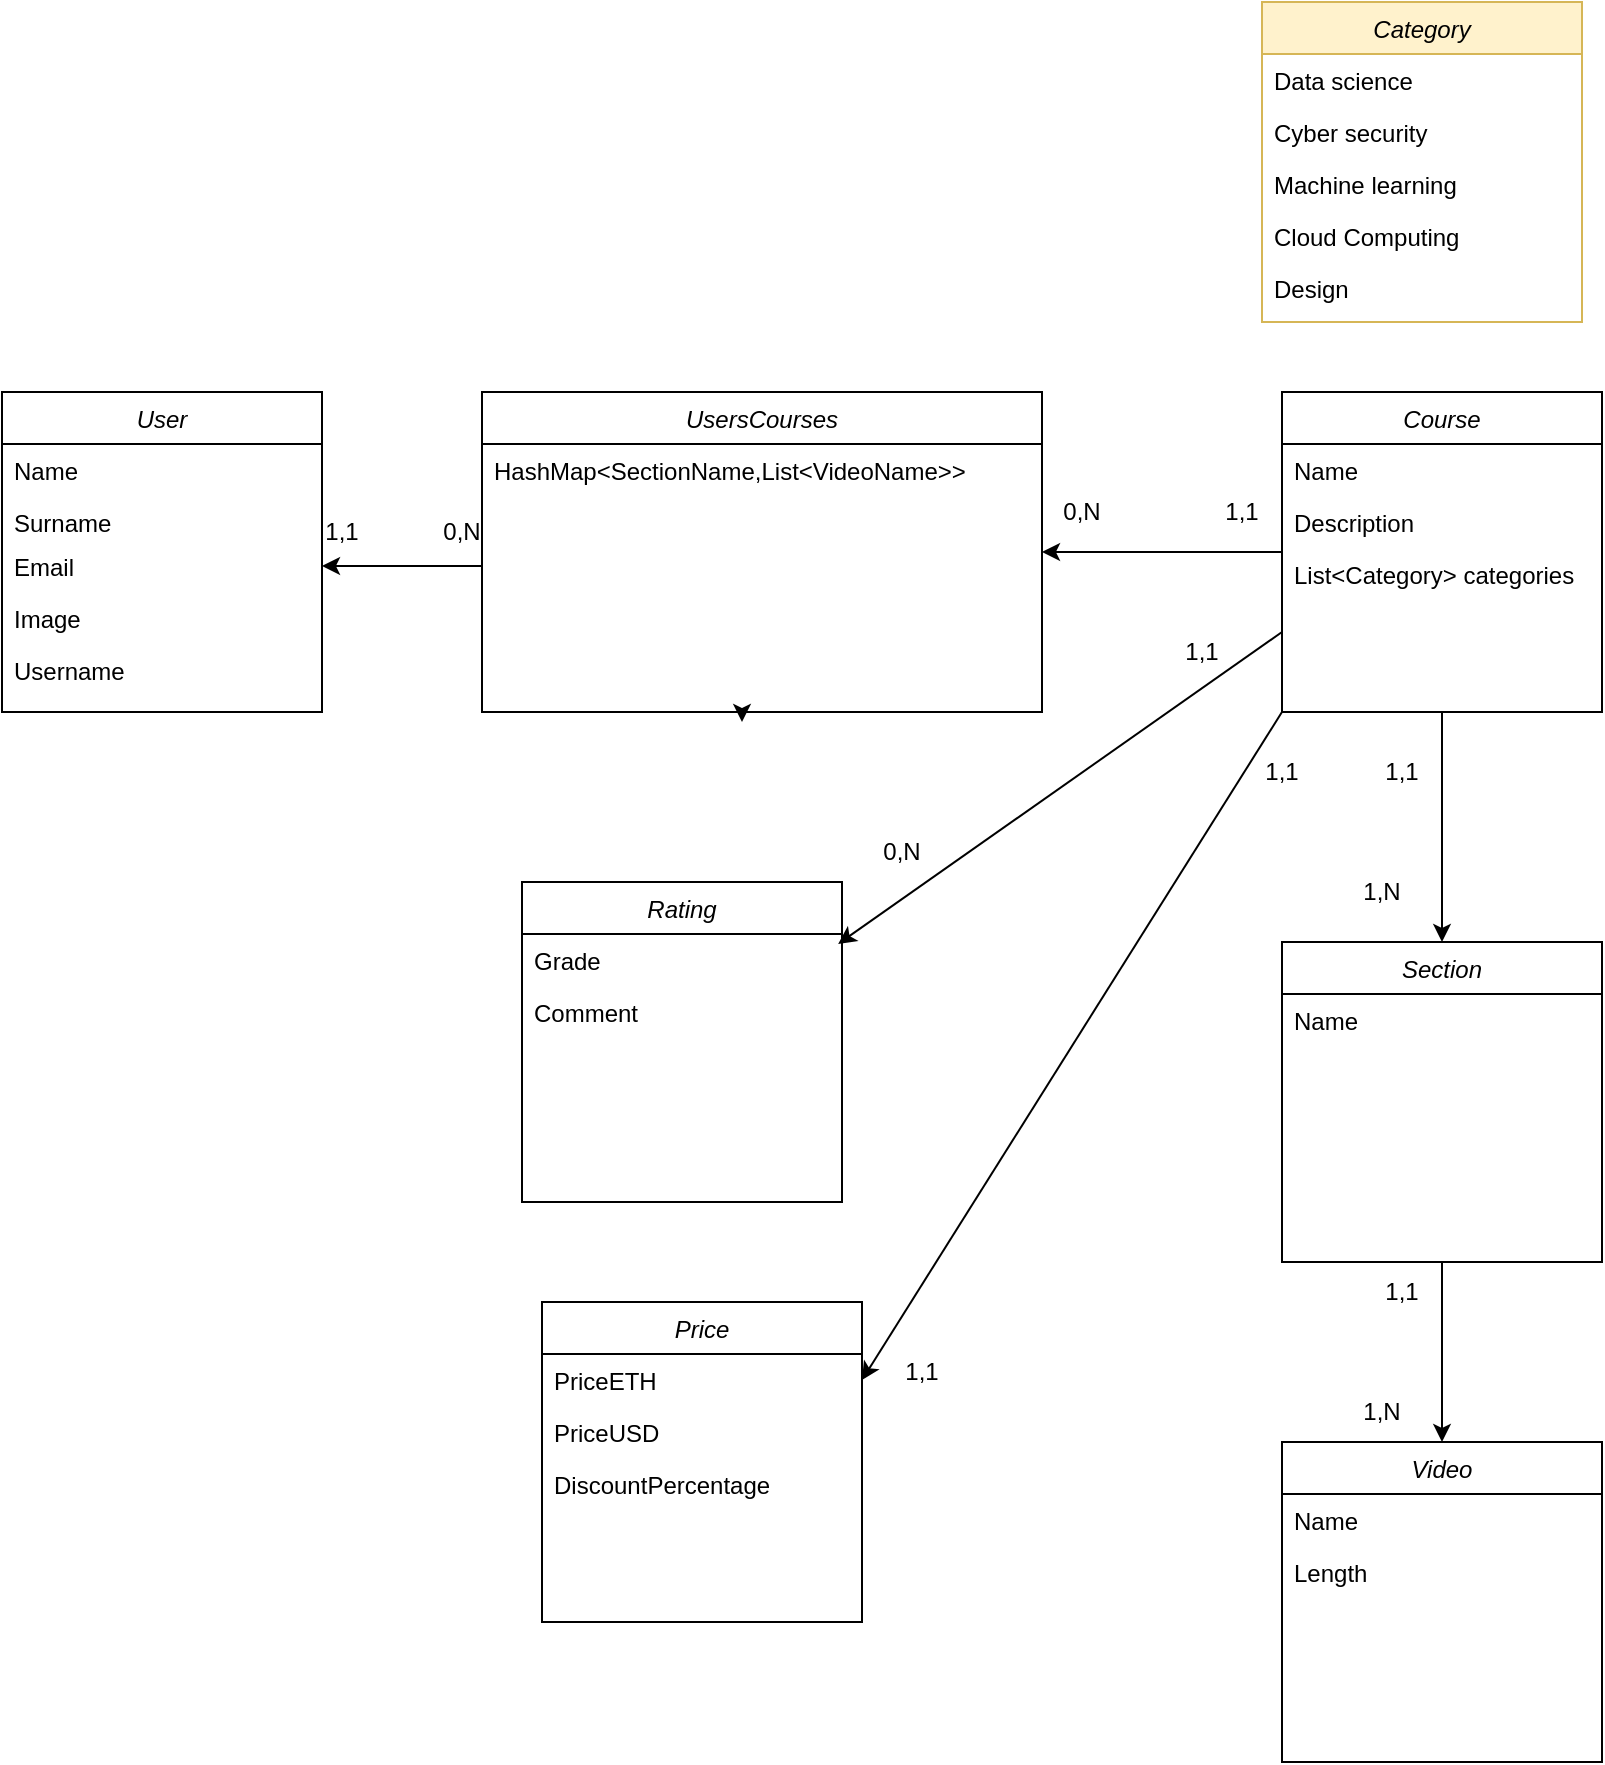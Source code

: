 <mxfile version="21.3.2" type="device">
  <diagram id="C5RBs43oDa-KdzZeNtuy" name="Page-1">
    <mxGraphModel dx="1434" dy="1957" grid="1" gridSize="10" guides="1" tooltips="1" connect="1" arrows="1" fold="1" page="1" pageScale="1" pageWidth="827" pageHeight="1169" math="0" shadow="0">
      <root>
        <mxCell id="WIyWlLk6GJQsqaUBKTNV-0" />
        <mxCell id="WIyWlLk6GJQsqaUBKTNV-1" parent="WIyWlLk6GJQsqaUBKTNV-0" />
        <mxCell id="zkfFHV4jXpPFQw0GAbJ--0" value="User" style="swimlane;fontStyle=2;align=center;verticalAlign=top;childLayout=stackLayout;horizontal=1;startSize=26;horizontalStack=0;resizeParent=1;resizeLast=0;collapsible=1;marginBottom=0;rounded=0;shadow=0;strokeWidth=1;" parent="WIyWlLk6GJQsqaUBKTNV-1" vertex="1">
          <mxGeometry x="10" y="105" width="160" height="160" as="geometry">
            <mxRectangle x="230" y="140" width="160" height="26" as="alternateBounds" />
          </mxGeometry>
        </mxCell>
        <mxCell id="zkfFHV4jXpPFQw0GAbJ--1" value="Name" style="text;align=left;verticalAlign=top;spacingLeft=4;spacingRight=4;overflow=hidden;rotatable=0;points=[[0,0.5],[1,0.5]];portConstraint=eastwest;" parent="zkfFHV4jXpPFQw0GAbJ--0" vertex="1">
          <mxGeometry y="26" width="160" height="26" as="geometry" />
        </mxCell>
        <mxCell id="zkfFHV4jXpPFQw0GAbJ--3" value="Surname" style="text;align=left;verticalAlign=top;spacingLeft=4;spacingRight=4;overflow=hidden;rotatable=0;points=[[0,0.5],[1,0.5]];portConstraint=eastwest;rounded=0;shadow=0;html=0;" parent="zkfFHV4jXpPFQw0GAbJ--0" vertex="1">
          <mxGeometry y="52" width="160" height="22" as="geometry" />
        </mxCell>
        <mxCell id="0zZy0SM3jUjWFG_n1yY9-0" value="Email" style="text;align=left;verticalAlign=top;spacingLeft=4;spacingRight=4;overflow=hidden;rotatable=0;points=[[0,0.5],[1,0.5]];portConstraint=eastwest;" vertex="1" parent="zkfFHV4jXpPFQw0GAbJ--0">
          <mxGeometry y="74" width="160" height="26" as="geometry" />
        </mxCell>
        <mxCell id="0zZy0SM3jUjWFG_n1yY9-1" value="Image" style="text;align=left;verticalAlign=top;spacingLeft=4;spacingRight=4;overflow=hidden;rotatable=0;points=[[0,0.5],[1,0.5]];portConstraint=eastwest;" vertex="1" parent="zkfFHV4jXpPFQw0GAbJ--0">
          <mxGeometry y="100" width="160" height="26" as="geometry" />
        </mxCell>
        <mxCell id="0zZy0SM3jUjWFG_n1yY9-3" value="Username" style="text;align=left;verticalAlign=top;spacingLeft=4;spacingRight=4;overflow=hidden;rotatable=0;points=[[0,0.5],[1,0.5]];portConstraint=eastwest;" vertex="1" parent="zkfFHV4jXpPFQw0GAbJ--0">
          <mxGeometry y="126" width="160" height="26" as="geometry" />
        </mxCell>
        <mxCell id="0zZy0SM3jUjWFG_n1yY9-11" value="Course" style="swimlane;fontStyle=2;align=center;verticalAlign=top;childLayout=stackLayout;horizontal=1;startSize=26;horizontalStack=0;resizeParent=1;resizeLast=0;collapsible=1;marginBottom=0;rounded=0;shadow=0;strokeWidth=1;" vertex="1" parent="WIyWlLk6GJQsqaUBKTNV-1">
          <mxGeometry x="650" y="105" width="160" height="160" as="geometry">
            <mxRectangle x="230" y="140" width="160" height="26" as="alternateBounds" />
          </mxGeometry>
        </mxCell>
        <mxCell id="0zZy0SM3jUjWFG_n1yY9-12" value="Name" style="text;align=left;verticalAlign=top;spacingLeft=4;spacingRight=4;overflow=hidden;rotatable=0;points=[[0,0.5],[1,0.5]];portConstraint=eastwest;" vertex="1" parent="0zZy0SM3jUjWFG_n1yY9-11">
          <mxGeometry y="26" width="160" height="26" as="geometry" />
        </mxCell>
        <mxCell id="0zZy0SM3jUjWFG_n1yY9-56" value="Description" style="text;align=left;verticalAlign=top;spacingLeft=4;spacingRight=4;overflow=hidden;rotatable=0;points=[[0,0.5],[1,0.5]];portConstraint=eastwest;" vertex="1" parent="0zZy0SM3jUjWFG_n1yY9-11">
          <mxGeometry y="52" width="160" height="26" as="geometry" />
        </mxCell>
        <mxCell id="0zZy0SM3jUjWFG_n1yY9-66" value="List&lt;Category&gt; categories" style="text;align=left;verticalAlign=top;spacingLeft=4;spacingRight=4;overflow=hidden;rotatable=0;points=[[0,0.5],[1,0.5]];portConstraint=eastwest;" vertex="1" parent="0zZy0SM3jUjWFG_n1yY9-11">
          <mxGeometry y="78" width="160" height="26" as="geometry" />
        </mxCell>
        <mxCell id="0zZy0SM3jUjWFG_n1yY9-17" value="Video" style="swimlane;fontStyle=2;align=center;verticalAlign=top;childLayout=stackLayout;horizontal=1;startSize=26;horizontalStack=0;resizeParent=1;resizeLast=0;collapsible=1;marginBottom=0;rounded=0;shadow=0;strokeWidth=1;" vertex="1" parent="WIyWlLk6GJQsqaUBKTNV-1">
          <mxGeometry x="650" y="630" width="160" height="160" as="geometry">
            <mxRectangle x="230" y="140" width="160" height="26" as="alternateBounds" />
          </mxGeometry>
        </mxCell>
        <mxCell id="0zZy0SM3jUjWFG_n1yY9-18" value="Name" style="text;align=left;verticalAlign=top;spacingLeft=4;spacingRight=4;overflow=hidden;rotatable=0;points=[[0,0.5],[1,0.5]];portConstraint=eastwest;" vertex="1" parent="0zZy0SM3jUjWFG_n1yY9-17">
          <mxGeometry y="26" width="160" height="26" as="geometry" />
        </mxCell>
        <mxCell id="0zZy0SM3jUjWFG_n1yY9-19" value="Length" style="text;align=left;verticalAlign=top;spacingLeft=4;spacingRight=4;overflow=hidden;rotatable=0;points=[[0,0.5],[1,0.5]];portConstraint=eastwest;" vertex="1" parent="0zZy0SM3jUjWFG_n1yY9-17">
          <mxGeometry y="52" width="160" height="26" as="geometry" />
        </mxCell>
        <mxCell id="0zZy0SM3jUjWFG_n1yY9-21" value="Section" style="swimlane;fontStyle=2;align=center;verticalAlign=top;childLayout=stackLayout;horizontal=1;startSize=26;horizontalStack=0;resizeParent=1;resizeLast=0;collapsible=1;marginBottom=0;rounded=0;shadow=0;strokeWidth=1;" vertex="1" parent="WIyWlLk6GJQsqaUBKTNV-1">
          <mxGeometry x="650" y="380" width="160" height="160" as="geometry">
            <mxRectangle x="230" y="140" width="160" height="26" as="alternateBounds" />
          </mxGeometry>
        </mxCell>
        <mxCell id="0zZy0SM3jUjWFG_n1yY9-22" value="Name" style="text;align=left;verticalAlign=top;spacingLeft=4;spacingRight=4;overflow=hidden;rotatable=0;points=[[0,0.5],[1,0.5]];portConstraint=eastwest;" vertex="1" parent="0zZy0SM3jUjWFG_n1yY9-21">
          <mxGeometry y="26" width="160" height="26" as="geometry" />
        </mxCell>
        <mxCell id="0zZy0SM3jUjWFG_n1yY9-23" value="" style="endArrow=classic;html=1;rounded=0;entryX=0.5;entryY=0;entryDx=0;entryDy=0;exitX=0.5;exitY=1;exitDx=0;exitDy=0;" edge="1" parent="WIyWlLk6GJQsqaUBKTNV-1" source="0zZy0SM3jUjWFG_n1yY9-11" target="0zZy0SM3jUjWFG_n1yY9-21">
          <mxGeometry width="50" height="50" relative="1" as="geometry">
            <mxPoint x="400" y="430" as="sourcePoint" />
            <mxPoint x="450" y="380" as="targetPoint" />
          </mxGeometry>
        </mxCell>
        <mxCell id="0zZy0SM3jUjWFG_n1yY9-24" value="1,N" style="text;html=1;strokeColor=none;fillColor=none;align=center;verticalAlign=middle;whiteSpace=wrap;rounded=0;" vertex="1" parent="WIyWlLk6GJQsqaUBKTNV-1">
          <mxGeometry x="670" y="340" width="60" height="30" as="geometry" />
        </mxCell>
        <mxCell id="0zZy0SM3jUjWFG_n1yY9-25" value="1,1" style="text;html=1;strokeColor=none;fillColor=none;align=center;verticalAlign=middle;whiteSpace=wrap;rounded=0;" vertex="1" parent="WIyWlLk6GJQsqaUBKTNV-1">
          <mxGeometry x="680" y="280" width="60" height="30" as="geometry" />
        </mxCell>
        <mxCell id="0zZy0SM3jUjWFG_n1yY9-26" value="" style="endArrow=classic;html=1;rounded=0;entryX=0.5;entryY=0;entryDx=0;entryDy=0;exitX=0.5;exitY=1;exitDx=0;exitDy=0;" edge="1" parent="WIyWlLk6GJQsqaUBKTNV-1" source="0zZy0SM3jUjWFG_n1yY9-21" target="0zZy0SM3jUjWFG_n1yY9-17">
          <mxGeometry width="50" height="50" relative="1" as="geometry">
            <mxPoint x="400" y="430" as="sourcePoint" />
            <mxPoint x="450" y="380" as="targetPoint" />
          </mxGeometry>
        </mxCell>
        <mxCell id="0zZy0SM3jUjWFG_n1yY9-27" value="1,N" style="text;html=1;strokeColor=none;fillColor=none;align=center;verticalAlign=middle;whiteSpace=wrap;rounded=0;" vertex="1" parent="WIyWlLk6GJQsqaUBKTNV-1">
          <mxGeometry x="670" y="600" width="60" height="30" as="geometry" />
        </mxCell>
        <mxCell id="0zZy0SM3jUjWFG_n1yY9-28" value="1,1" style="text;html=1;strokeColor=none;fillColor=none;align=center;verticalAlign=middle;whiteSpace=wrap;rounded=0;" vertex="1" parent="WIyWlLk6GJQsqaUBKTNV-1">
          <mxGeometry x="680" y="540" width="60" height="30" as="geometry" />
        </mxCell>
        <mxCell id="0zZy0SM3jUjWFG_n1yY9-33" value="Rating" style="swimlane;fontStyle=2;align=center;verticalAlign=top;childLayout=stackLayout;horizontal=1;startSize=26;horizontalStack=0;resizeParent=1;resizeLast=0;collapsible=1;marginBottom=0;rounded=0;shadow=0;strokeWidth=1;" vertex="1" parent="WIyWlLk6GJQsqaUBKTNV-1">
          <mxGeometry x="270" y="350" width="160" height="160" as="geometry">
            <mxRectangle x="230" y="140" width="160" height="26" as="alternateBounds" />
          </mxGeometry>
        </mxCell>
        <mxCell id="0zZy0SM3jUjWFG_n1yY9-34" value="Grade" style="text;align=left;verticalAlign=top;spacingLeft=4;spacingRight=4;overflow=hidden;rotatable=0;points=[[0,0.5],[1,0.5]];portConstraint=eastwest;" vertex="1" parent="0zZy0SM3jUjWFG_n1yY9-33">
          <mxGeometry y="26" width="160" height="26" as="geometry" />
        </mxCell>
        <mxCell id="0zZy0SM3jUjWFG_n1yY9-35" value="Comment" style="text;align=left;verticalAlign=top;spacingLeft=4;spacingRight=4;overflow=hidden;rotatable=0;points=[[0,0.5],[1,0.5]];portConstraint=eastwest;" vertex="1" parent="0zZy0SM3jUjWFG_n1yY9-33">
          <mxGeometry y="52" width="160" height="26" as="geometry" />
        </mxCell>
        <mxCell id="0zZy0SM3jUjWFG_n1yY9-37" value="" style="endArrow=classic;html=1;rounded=0;entryX=0.988;entryY=0.192;entryDx=0;entryDy=0;entryPerimeter=0;exitX=0;exitY=0.75;exitDx=0;exitDy=0;" edge="1" parent="WIyWlLk6GJQsqaUBKTNV-1" source="0zZy0SM3jUjWFG_n1yY9-11" target="0zZy0SM3jUjWFG_n1yY9-34">
          <mxGeometry width="50" height="50" relative="1" as="geometry">
            <mxPoint x="400" y="430" as="sourcePoint" />
            <mxPoint x="450" y="380" as="targetPoint" />
          </mxGeometry>
        </mxCell>
        <mxCell id="0zZy0SM3jUjWFG_n1yY9-38" value="0,N" style="text;html=1;strokeColor=none;fillColor=none;align=center;verticalAlign=middle;whiteSpace=wrap;rounded=0;" vertex="1" parent="WIyWlLk6GJQsqaUBKTNV-1">
          <mxGeometry x="430" y="320" width="60" height="30" as="geometry" />
        </mxCell>
        <mxCell id="0zZy0SM3jUjWFG_n1yY9-39" value="1,1" style="text;html=1;strokeColor=none;fillColor=none;align=center;verticalAlign=middle;whiteSpace=wrap;rounded=0;" vertex="1" parent="WIyWlLk6GJQsqaUBKTNV-1">
          <mxGeometry x="580" y="220" width="60" height="30" as="geometry" />
        </mxCell>
        <mxCell id="0zZy0SM3jUjWFG_n1yY9-53" style="edgeStyle=orthogonalEdgeStyle;rounded=0;orthogonalLoop=1;jettySize=auto;html=1;exitX=0.5;exitY=1;exitDx=0;exitDy=0;" edge="1" parent="WIyWlLk6GJQsqaUBKTNV-1" source="0zZy0SM3jUjWFG_n1yY9-40">
          <mxGeometry relative="1" as="geometry">
            <mxPoint x="380" y="270" as="targetPoint" />
          </mxGeometry>
        </mxCell>
        <mxCell id="0zZy0SM3jUjWFG_n1yY9-40" value="UsersCourses" style="swimlane;fontStyle=2;align=center;verticalAlign=top;childLayout=stackLayout;horizontal=1;startSize=26;horizontalStack=0;resizeParent=1;resizeLast=0;collapsible=1;marginBottom=0;rounded=0;shadow=0;strokeWidth=1;" vertex="1" parent="WIyWlLk6GJQsqaUBKTNV-1">
          <mxGeometry x="250" y="105" width="280" height="160" as="geometry">
            <mxRectangle x="230" y="140" width="160" height="26" as="alternateBounds" />
          </mxGeometry>
        </mxCell>
        <mxCell id="0zZy0SM3jUjWFG_n1yY9-46" value="HashMap&lt;SectionName,List&lt;VideoName&gt;&gt;" style="text;align=left;verticalAlign=top;spacingLeft=4;spacingRight=4;overflow=hidden;rotatable=0;points=[[0,0.5],[1,0.5]];portConstraint=eastwest;" vertex="1" parent="0zZy0SM3jUjWFG_n1yY9-40">
          <mxGeometry y="26" width="280" height="26" as="geometry" />
        </mxCell>
        <mxCell id="0zZy0SM3jUjWFG_n1yY9-48" value="" style="endArrow=classic;html=1;rounded=0;entryX=1;entryY=0.5;entryDx=0;entryDy=0;" edge="1" parent="WIyWlLk6GJQsqaUBKTNV-1" target="0zZy0SM3jUjWFG_n1yY9-0">
          <mxGeometry width="50" height="50" relative="1" as="geometry">
            <mxPoint x="250" y="192" as="sourcePoint" />
            <mxPoint x="450" y="280" as="targetPoint" />
          </mxGeometry>
        </mxCell>
        <mxCell id="0zZy0SM3jUjWFG_n1yY9-50" value="" style="endArrow=classic;html=1;rounded=0;entryX=1;entryY=0.5;entryDx=0;entryDy=0;" edge="1" parent="WIyWlLk6GJQsqaUBKTNV-1" target="0zZy0SM3jUjWFG_n1yY9-40">
          <mxGeometry width="50" height="50" relative="1" as="geometry">
            <mxPoint x="650" y="185" as="sourcePoint" />
            <mxPoint x="450" y="280" as="targetPoint" />
          </mxGeometry>
        </mxCell>
        <mxCell id="0zZy0SM3jUjWFG_n1yY9-51" value="1,1" style="text;html=1;strokeColor=none;fillColor=none;align=center;verticalAlign=middle;whiteSpace=wrap;rounded=0;" vertex="1" parent="WIyWlLk6GJQsqaUBKTNV-1">
          <mxGeometry x="600" y="150" width="60" height="30" as="geometry" />
        </mxCell>
        <mxCell id="0zZy0SM3jUjWFG_n1yY9-52" value="0,N" style="text;html=1;strokeColor=none;fillColor=none;align=center;verticalAlign=middle;whiteSpace=wrap;rounded=0;" vertex="1" parent="WIyWlLk6GJQsqaUBKTNV-1">
          <mxGeometry x="520" y="150" width="60" height="30" as="geometry" />
        </mxCell>
        <mxCell id="0zZy0SM3jUjWFG_n1yY9-54" value="0,N" style="text;html=1;strokeColor=none;fillColor=none;align=center;verticalAlign=middle;whiteSpace=wrap;rounded=0;" vertex="1" parent="WIyWlLk6GJQsqaUBKTNV-1">
          <mxGeometry x="210" y="160" width="60" height="30" as="geometry" />
        </mxCell>
        <mxCell id="0zZy0SM3jUjWFG_n1yY9-55" value="1,1" style="text;html=1;strokeColor=none;fillColor=none;align=center;verticalAlign=middle;whiteSpace=wrap;rounded=0;" vertex="1" parent="WIyWlLk6GJQsqaUBKTNV-1">
          <mxGeometry x="150" y="160" width="60" height="30" as="geometry" />
        </mxCell>
        <mxCell id="0zZy0SM3jUjWFG_n1yY9-58" value="Price" style="swimlane;fontStyle=2;align=center;verticalAlign=top;childLayout=stackLayout;horizontal=1;startSize=26;horizontalStack=0;resizeParent=1;resizeLast=0;collapsible=1;marginBottom=0;rounded=0;shadow=0;strokeWidth=1;" vertex="1" parent="WIyWlLk6GJQsqaUBKTNV-1">
          <mxGeometry x="280" y="560" width="160" height="160" as="geometry">
            <mxRectangle x="230" y="140" width="160" height="26" as="alternateBounds" />
          </mxGeometry>
        </mxCell>
        <mxCell id="0zZy0SM3jUjWFG_n1yY9-59" value="PriceETH" style="text;align=left;verticalAlign=top;spacingLeft=4;spacingRight=4;overflow=hidden;rotatable=0;points=[[0,0.5],[1,0.5]];portConstraint=eastwest;" vertex="1" parent="0zZy0SM3jUjWFG_n1yY9-58">
          <mxGeometry y="26" width="160" height="26" as="geometry" />
        </mxCell>
        <mxCell id="0zZy0SM3jUjWFG_n1yY9-60" value="PriceUSD" style="text;align=left;verticalAlign=top;spacingLeft=4;spacingRight=4;overflow=hidden;rotatable=0;points=[[0,0.5],[1,0.5]];portConstraint=eastwest;" vertex="1" parent="0zZy0SM3jUjWFG_n1yY9-58">
          <mxGeometry y="52" width="160" height="26" as="geometry" />
        </mxCell>
        <mxCell id="0zZy0SM3jUjWFG_n1yY9-64" value="DiscountPercentage" style="text;align=left;verticalAlign=top;spacingLeft=4;spacingRight=4;overflow=hidden;rotatable=0;points=[[0,0.5],[1,0.5]];portConstraint=eastwest;" vertex="1" parent="0zZy0SM3jUjWFG_n1yY9-58">
          <mxGeometry y="78" width="160" height="26" as="geometry" />
        </mxCell>
        <mxCell id="0zZy0SM3jUjWFG_n1yY9-62" value="" style="endArrow=classic;html=1;rounded=0;exitX=0;exitY=1;exitDx=0;exitDy=0;entryX=1;entryY=0.5;entryDx=0;entryDy=0;" edge="1" parent="WIyWlLk6GJQsqaUBKTNV-1" source="0zZy0SM3jUjWFG_n1yY9-11" target="0zZy0SM3jUjWFG_n1yY9-59">
          <mxGeometry width="50" height="50" relative="1" as="geometry">
            <mxPoint x="400" y="430" as="sourcePoint" />
            <mxPoint x="670" y="280" as="targetPoint" />
          </mxGeometry>
        </mxCell>
        <mxCell id="0zZy0SM3jUjWFG_n1yY9-63" value="1,1" style="text;html=1;strokeColor=none;fillColor=none;align=center;verticalAlign=middle;whiteSpace=wrap;rounded=0;" vertex="1" parent="WIyWlLk6GJQsqaUBKTNV-1">
          <mxGeometry x="620" y="280" width="60" height="30" as="geometry" />
        </mxCell>
        <mxCell id="0zZy0SM3jUjWFG_n1yY9-65" value="1,1" style="text;html=1;strokeColor=none;fillColor=none;align=center;verticalAlign=middle;whiteSpace=wrap;rounded=0;" vertex="1" parent="WIyWlLk6GJQsqaUBKTNV-1">
          <mxGeometry x="440" y="580" width="60" height="30" as="geometry" />
        </mxCell>
        <mxCell id="0zZy0SM3jUjWFG_n1yY9-68" value="Category" style="swimlane;fontStyle=2;align=center;verticalAlign=top;childLayout=stackLayout;horizontal=1;startSize=26;horizontalStack=0;resizeParent=1;resizeLast=0;collapsible=1;marginBottom=0;rounded=0;shadow=0;strokeWidth=1;fillColor=#fff2cc;strokeColor=#d6b656;" vertex="1" parent="WIyWlLk6GJQsqaUBKTNV-1">
          <mxGeometry x="640" y="-90" width="160" height="160" as="geometry">
            <mxRectangle x="230" y="140" width="160" height="26" as="alternateBounds" />
          </mxGeometry>
        </mxCell>
        <mxCell id="0zZy0SM3jUjWFG_n1yY9-69" value="Data science" style="text;align=left;verticalAlign=top;spacingLeft=4;spacingRight=4;overflow=hidden;rotatable=0;points=[[0,0.5],[1,0.5]];portConstraint=eastwest;" vertex="1" parent="0zZy0SM3jUjWFG_n1yY9-68">
          <mxGeometry y="26" width="160" height="26" as="geometry" />
        </mxCell>
        <mxCell id="0zZy0SM3jUjWFG_n1yY9-71" value="Cyber security" style="text;align=left;verticalAlign=top;spacingLeft=4;spacingRight=4;overflow=hidden;rotatable=0;points=[[0,0.5],[1,0.5]];portConstraint=eastwest;" vertex="1" parent="0zZy0SM3jUjWFG_n1yY9-68">
          <mxGeometry y="52" width="160" height="26" as="geometry" />
        </mxCell>
        <mxCell id="0zZy0SM3jUjWFG_n1yY9-72" value="Machine learning" style="text;align=left;verticalAlign=top;spacingLeft=4;spacingRight=4;overflow=hidden;rotatable=0;points=[[0,0.5],[1,0.5]];portConstraint=eastwest;" vertex="1" parent="0zZy0SM3jUjWFG_n1yY9-68">
          <mxGeometry y="78" width="160" height="26" as="geometry" />
        </mxCell>
        <mxCell id="0zZy0SM3jUjWFG_n1yY9-73" value="Cloud Computing" style="text;align=left;verticalAlign=top;spacingLeft=4;spacingRight=4;overflow=hidden;rotatable=0;points=[[0,0.5],[1,0.5]];portConstraint=eastwest;" vertex="1" parent="0zZy0SM3jUjWFG_n1yY9-68">
          <mxGeometry y="104" width="160" height="26" as="geometry" />
        </mxCell>
        <mxCell id="0zZy0SM3jUjWFG_n1yY9-74" value="Design" style="text;align=left;verticalAlign=top;spacingLeft=4;spacingRight=4;overflow=hidden;rotatable=0;points=[[0,0.5],[1,0.5]];portConstraint=eastwest;" vertex="1" parent="0zZy0SM3jUjWFG_n1yY9-68">
          <mxGeometry y="130" width="160" height="26" as="geometry" />
        </mxCell>
      </root>
    </mxGraphModel>
  </diagram>
</mxfile>
